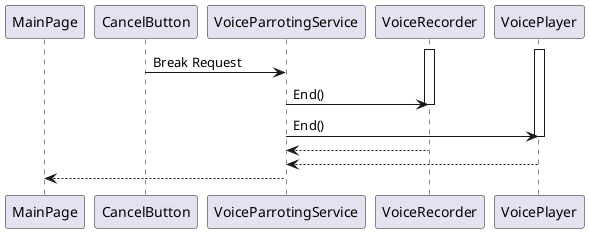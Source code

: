 @startuml VoiceParrotingSequence_Cancel
participant MainPage
participant CancelButton
participant VoiceParrotingService as Service
' participant VoiceRecorder
' participant VoicePlayer

activate VoiceRecorder
activate VoicePlayer

CancelButton -> Service : Break Request


Service -> VoiceRecorder : End()
deactivate VoiceRecorder

Service -> VoicePlayer : End()
deactivate VoicePlayer

VoiceRecorder --> Service
VoicePlayer --> Service

Service --> MainPage 

@enduml
